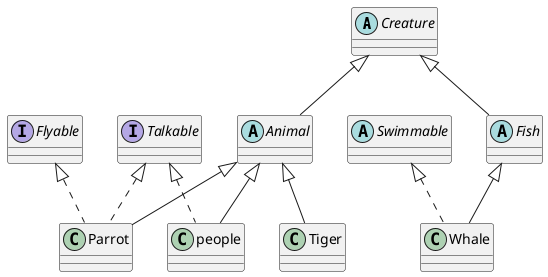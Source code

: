 @startuml

abstract class Creature

interface Flyable

interface Talkable

abstract class Animal extends Creature

abstract class Swimmable

abstract class Fish extends Creature

class Parrot extends Animal implements Flyable, Talkable

class people extends Animal implements Talkable

class Tiger extends Animal

class Whale extends Fish implements Swimmable

@enduml